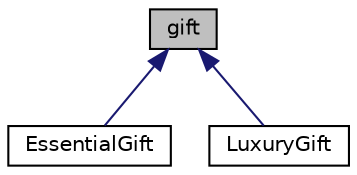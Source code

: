 digraph "gift"
{
  edge [fontname="Helvetica",fontsize="10",labelfontname="Helvetica",labelfontsize="10"];
  node [fontname="Helvetica",fontsize="10",shape=record];
  Node1 [label="gift",height=0.2,width=0.4,color="black", fillcolor="grey75", style="filled", fontcolor="black"];
  Node1 -> Node2 [dir="back",color="midnightblue",fontsize="10",style="solid",fontname="Helvetica"];
  Node2 [label="EssentialGift",height=0.2,width=0.4,color="black", fillcolor="white", style="filled",URL="$classEssentialGift.html",tooltip="class EssentialGift. "];
  Node1 -> Node3 [dir="back",color="midnightblue",fontsize="10",style="solid",fontname="Helvetica"];
  Node3 [label="LuxuryGift",height=0.2,width=0.4,color="black", fillcolor="white", style="filled",URL="$classLuxuryGift.html",tooltip="class LuxuryGift. "];
}
